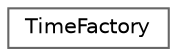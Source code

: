 digraph "Graphical Class Hierarchy"
{
 // LATEX_PDF_SIZE
  bgcolor="transparent";
  edge [fontname=Helvetica,fontsize=10,labelfontname=Helvetica,labelfontsize=10];
  node [fontname=Helvetica,fontsize=10,shape=box,height=0.2,width=0.4];
  rankdir="LR";
  Node0 [id="Node000000",label="TimeFactory",height=0.2,width=0.4,color="grey40", fillcolor="white", style="filled",URL="$class_time_factory.html",tooltip="Factory class for creating time objects."];
}
